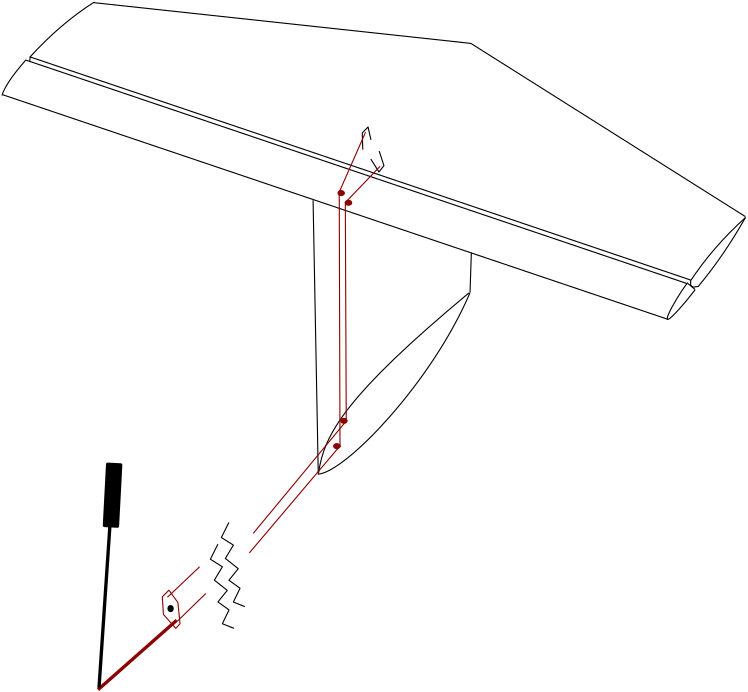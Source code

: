 <?xml version="1.0"?>
<!DOCTYPE ipe SYSTEM "ipe.dtd">
<ipe version="70218" creator="Ipe 7.2.26">
<info created="D:20221111214150" modified="D:20221111220624"/>
<ipestyle name="basic">
<symbol name="arrow/arc(spx)">
<path stroke="sym-stroke" fill="sym-stroke" pen="sym-pen">
0 0 m
-1 0.333 l
-1 -0.333 l
h
</path>
</symbol>
<symbol name="arrow/farc(spx)">
<path stroke="sym-stroke" fill="white" pen="sym-pen">
0 0 m
-1 0.333 l
-1 -0.333 l
h
</path>
</symbol>
<symbol name="arrow/ptarc(spx)">
<path stroke="sym-stroke" fill="sym-stroke" pen="sym-pen">
0 0 m
-1 0.333 l
-0.8 0 l
-1 -0.333 l
h
</path>
</symbol>
<symbol name="arrow/fptarc(spx)">
<path stroke="sym-stroke" fill="white" pen="sym-pen">
0 0 m
-1 0.333 l
-0.8 0 l
-1 -0.333 l
h
</path>
</symbol>
<symbol name="mark/circle(sx)" transformations="translations">
<path fill="sym-stroke">
0.6 0 0 0.6 0 0 e
0.4 0 0 0.4 0 0 e
</path>
</symbol>
<symbol name="mark/disk(sx)" transformations="translations">
<path fill="sym-stroke">
0.6 0 0 0.6 0 0 e
</path>
</symbol>
<symbol name="mark/fdisk(sfx)" transformations="translations">
<group>
<path fill="sym-fill">
0.5 0 0 0.5 0 0 e
</path>
<path fill="sym-stroke" fillrule="eofill">
0.6 0 0 0.6 0 0 e
0.4 0 0 0.4 0 0 e
</path>
</group>
</symbol>
<symbol name="mark/box(sx)" transformations="translations">
<path fill="sym-stroke" fillrule="eofill">
-0.6 -0.6 m
0.6 -0.6 l
0.6 0.6 l
-0.6 0.6 l
h
-0.4 -0.4 m
0.4 -0.4 l
0.4 0.4 l
-0.4 0.4 l
h
</path>
</symbol>
<symbol name="mark/square(sx)" transformations="translations">
<path fill="sym-stroke">
-0.6 -0.6 m
0.6 -0.6 l
0.6 0.6 l
-0.6 0.6 l
h
</path>
</symbol>
<symbol name="mark/fsquare(sfx)" transformations="translations">
<group>
<path fill="sym-fill">
-0.5 -0.5 m
0.5 -0.5 l
0.5 0.5 l
-0.5 0.5 l
h
</path>
<path fill="sym-stroke" fillrule="eofill">
-0.6 -0.6 m
0.6 -0.6 l
0.6 0.6 l
-0.6 0.6 l
h
-0.4 -0.4 m
0.4 -0.4 l
0.4 0.4 l
-0.4 0.4 l
h
</path>
</group>
</symbol>
<symbol name="mark/cross(sx)" transformations="translations">
<group>
<path fill="sym-stroke">
-0.43 -0.57 m
0.57 0.43 l
0.43 0.57 l
-0.57 -0.43 l
h
</path>
<path fill="sym-stroke">
-0.43 0.57 m
0.57 -0.43 l
0.43 -0.57 l
-0.57 0.43 l
h
</path>
</group>
</symbol>
<symbol name="arrow/fnormal(spx)">
<path stroke="sym-stroke" fill="white" pen="sym-pen">
0 0 m
-1 0.333 l
-1 -0.333 l
h
</path>
</symbol>
<symbol name="arrow/pointed(spx)">
<path stroke="sym-stroke" fill="sym-stroke" pen="sym-pen">
0 0 m
-1 0.333 l
-0.8 0 l
-1 -0.333 l
h
</path>
</symbol>
<symbol name="arrow/fpointed(spx)">
<path stroke="sym-stroke" fill="white" pen="sym-pen">
0 0 m
-1 0.333 l
-0.8 0 l
-1 -0.333 l
h
</path>
</symbol>
<symbol name="arrow/linear(spx)">
<path stroke="sym-stroke" pen="sym-pen">
-1 0.333 m
0 0 l
-1 -0.333 l
</path>
</symbol>
<symbol name="arrow/fdouble(spx)">
<path stroke="sym-stroke" fill="white" pen="sym-pen">
0 0 m
-1 0.333 l
-1 -0.333 l
h
-1 0 m
-2 0.333 l
-2 -0.333 l
h
</path>
</symbol>
<symbol name="arrow/double(spx)">
<path stroke="sym-stroke" fill="sym-stroke" pen="sym-pen">
0 0 m
-1 0.333 l
-1 -0.333 l
h
-1 0 m
-2 0.333 l
-2 -0.333 l
h
</path>
</symbol>
<symbol name="arrow/mid-normal(spx)">
<path stroke="sym-stroke" fill="sym-stroke" pen="sym-pen">
0.5 0 m
-0.5 0.333 l
-0.5 -0.333 l
h
</path>
</symbol>
<symbol name="arrow/mid-fnormal(spx)">
<path stroke="sym-stroke" fill="white" pen="sym-pen">
0.5 0 m
-0.5 0.333 l
-0.5 -0.333 l
h
</path>
</symbol>
<symbol name="arrow/mid-pointed(spx)">
<path stroke="sym-stroke" fill="sym-stroke" pen="sym-pen">
0.5 0 m
-0.5 0.333 l
-0.3 0 l
-0.5 -0.333 l
h
</path>
</symbol>
<symbol name="arrow/mid-fpointed(spx)">
<path stroke="sym-stroke" fill="white" pen="sym-pen">
0.5 0 m
-0.5 0.333 l
-0.3 0 l
-0.5 -0.333 l
h
</path>
</symbol>
<symbol name="arrow/mid-double(spx)">
<path stroke="sym-stroke" fill="sym-stroke" pen="sym-pen">
1 0 m
0 0.333 l
0 -0.333 l
h
0 0 m
-1 0.333 l
-1 -0.333 l
h
</path>
</symbol>
<symbol name="arrow/mid-fdouble(spx)">
<path stroke="sym-stroke" fill="white" pen="sym-pen">
1 0 m
0 0.333 l
0 -0.333 l
h
0 0 m
-1 0.333 l
-1 -0.333 l
h
</path>
</symbol>
<anglesize name="22.5 deg" value="22.5"/>
<anglesize name="30 deg" value="30"/>
<anglesize name="45 deg" value="45"/>
<anglesize name="60 deg" value="60"/>
<anglesize name="90 deg" value="90"/>
<arrowsize name="large" value="10"/>
<arrowsize name="small" value="5"/>
<arrowsize name="tiny" value="3"/>
<color name="blue" value="0 0 1"/>
<color name="brown" value="0.647 0.165 0.165"/>
<color name="darkblue" value="0 0 0.545"/>
<color name="darkcyan" value="0 0.545 0.545"/>
<color name="darkgray" value="0.663"/>
<color name="darkgreen" value="0 0.392 0"/>
<color name="darkmagenta" value="0.545 0 0.545"/>
<color name="darkorange" value="1 0.549 0"/>
<color name="darkred" value="0.545 0 0"/>
<color name="gold" value="1 0.843 0"/>
<color name="gray" value="0.745"/>
<color name="green" value="0 1 0"/>
<color name="lightblue" value="0.678 0.847 0.902"/>
<color name="lightcyan" value="0.878 1 1"/>
<color name="lightgray" value="0.827"/>
<color name="lightgreen" value="0.565 0.933 0.565"/>
<color name="lightyellow" value="1 1 0.878"/>
<color name="navy" value="0 0 0.502"/>
<color name="orange" value="1 0.647 0"/>
<color name="pink" value="1 0.753 0.796"/>
<color name="purple" value="0.627 0.125 0.941"/>
<color name="red" value="1 0 0"/>
<color name="seagreen" value="0.18 0.545 0.341"/>
<color name="turquoise" value="0.251 0.878 0.816"/>
<color name="violet" value="0.933 0.51 0.933"/>
<color name="yellow" value="1 1 0"/>
<dashstyle name="dash dot dotted" value="[4 2 1 2 1 2] 0"/>
<dashstyle name="dash dotted" value="[4 2 1 2] 0"/>
<dashstyle name="dashed" value="[4] 0"/>
<dashstyle name="dotted" value="[1 3] 0"/>
<gridsize name="10 pts (~3.5 mm)" value="10"/>
<gridsize name="14 pts (~5 mm)" value="14"/>
<gridsize name="16 pts (~6 mm)" value="16"/>
<gridsize name="20 pts (~7 mm)" value="20"/>
<gridsize name="28 pts (~10 mm)" value="28"/>
<gridsize name="32 pts (~12 mm)" value="32"/>
<gridsize name="4 pts" value="4"/>
<gridsize name="56 pts (~20 mm)" value="56"/>
<gridsize name="8 pts (~3 mm)" value="8"/>
<opacity name="10%" value="0.1"/>
<opacity name="30%" value="0.3"/>
<opacity name="50%" value="0.5"/>
<opacity name="75%" value="0.75"/>
<pen name="fat" value="1.2"/>
<pen name="heavier" value="0.8"/>
<pen name="ultrafat" value="2"/>
<symbolsize name="large" value="5"/>
<symbolsize name="small" value="2"/>
<symbolsize name="tiny" value="1.1"/>
<textsize name="Huge" value="\Huge"/>
<textsize name="LARGE" value="\LARGE"/>
<textsize name="Large" value="\Large"/>
<textsize name="footnote" value="\footnotesize"/>
<textsize name="huge" value="\huge"/>
<textsize name="large" value="\large"/>
<textsize name="script" value="\scriptsize"/>
<textsize name="small" value="\small"/>
<textsize name="tiny" value="\tiny"/>
<textstyle name="center" begin="\begin{center}" end="\end{center}"/>
<textstyle name="item" begin="\begin{itemize}\item{}" end="\end{itemize}"/>
<textstyle name="itemize" begin="\begin{itemize}" end="\end{itemize}"/>
<tiling name="falling" angle="-60" step="4" width="1"/>
<tiling name="rising" angle="30" step="4" width="1"/>
</ipestyle>
<page>
<layer name="alpha"/>
<view layers="alpha" active="alpha"/>
<path layer="alpha" stroke="black">
360.682 511.733 m
356.831 506.647
347.832 496.61
353.543 508.291
358.119 514.578
357.888 514.066 c
</path>
<path stroke="black">
357.857 514.116 m
360.621 511.785 l
</path>
<path stroke="black">
358.949 514.806 m
367.156 527.228
378.846 537.738 c
</path>
<path stroke="black">
361.732 512.824 m
371.033 523.986
378.734 537.614 c
</path>
<path stroke="black">
359.062 514.894 m
359.029 513.395 l
359.862 512.629 l
361.86 512.896 l
</path>
<path stroke="black">
111.117 581.63 m
112.46 586.141
119.75 594.437 c
</path>
<path stroke="black">
121.149 595.414 m
132.175 607.535
144.414 615.306 c
</path>
<path stroke="black">
357.769 513.911 m
119.671 594.386 l
</path>
<path stroke="black">
121.287 595.581 m
121.12 593.94 l
</path>
<path stroke="black">
111.385 581.897 m
350.839 501.052 l
</path>
<path stroke="black">
144.1 615.055 m
279.91 600.389 l
378.747 538.03 l
</path>
<path stroke="black">
359.05 515.192 m
121.313 595.486 l
</path>
<path stroke="black">
223.126 543.926 m
224.998 445.127 l
</path>
<path stroke="black">
279.623 510.616 m
280.103 525.025 l
</path>
<path stroke="black">
225.106 445.336 m
234.744 446.139
265.631 477.902
279.581 510.526 c
</path>
<path stroke="black">
225.138 445.902 m
227.06 459.671
235.065 473.76
279.254 510.584 c
</path>
<path stroke="darkred">
232.937 455.632 m
200.172 416.958 l
</path>
<path stroke="darkred">
235.102 464.497 m
201.592 424.012 l
</path>
<path stroke="darkred">
232.818 455.008 m
232.541 546.903 l
</path>
<path stroke="darkred">
235.066 464.38 m
234.732 543.37 l
</path>
<path matrix="1 0 0 1 -5.0528 5.91547" stroke="black">
246.069 556.234 m
245.879 562.211 l
247.966 564.392 l
249.01 559.744 l
</path>
<path matrix="1 0 0 1 -4.28627 7.40236" stroke="black">
248.181 551.354 m
251.121 546.705 l
252.924 548.982 l
251.216 554.2 l
</path>
<path stroke="darkred">
232.468 546.684 m
242.004 568.388 l
</path>
<path stroke="darkred">
234.898 543.267 m
247.238 556.118 l
</path>
<path matrix="0.923077 0 0 0.714286 -19.512 141.101" stroke="darkred" fill="darkred">
1.23239 0 0 1.23239 273.807 567.55 e
</path>
<path matrix="0.923077 0 0 0.714286 -16.8705 137.616" stroke="darkred" fill="darkred">
1.23239 0 0 1.23239 273.807 567.55 e
</path>
<path matrix="0.923077 0 0 0.714286 -18.52 59.1173" stroke="darkred" fill="darkred">
1.23239 0 0 1.23239 273.807 567.55 e
</path>
<path matrix="0.923077 0 0 0.714286 -21.0812 50.0105" stroke="darkred" fill="darkred">
1.23239 0 0 1.23239 273.807 567.55 e
</path>
<path matrix="1 0 0 1 3.74398 0.831996" stroke="black">
189.079 427.101 m
186.357 421.658 l
190.68 418.936 l
187.798 414.133 l
192.441 410.45 l
189.079 406.288 l
193.081 403.406 l
190.68 398.442 l
194.682 396.841 l
194.522 397.001 l
</path>
<path matrix="1 0 0 1 -0.212267 -6.97771" stroke="black">
189.079 427.101 m
186.357 421.658 l
190.68 418.936 l
187.798 414.133 l
192.441 410.45 l
189.079 406.288 l
193.081 403.406 l
190.68 398.442 l
194.682 396.841 l
194.522 397.001 l
</path>
<path stroke="darkred">
171.333 403.64 m
168.848 401.152 l
169.246 394.818 l
173.705 389.79 l
175.223 391.498 l
174.464 399.087 l
171.238 403.545 l
</path>
<path stroke="darkred">
170.688 400.994 m
182.272 411.962 l
</path>
<path stroke="darkred">
174.262 392.367 m
184.491 402.349 l
</path>
<path matrix="1 0 0 1 -0.188239 0.365094" stroke="darkred" pen="fat">
174.217 392.349 m
145.897 367.344 l
</path>
<path stroke="black" pen="fat">
146.055 368.391 m
151.46 448.646 l
</path>
<path stroke="black" fill="black" pen="fat">
149.175 448.878 m
153.859 448.632 l
152.699 426.601 l
148.016 426.847 l
h
</path>
<path matrix="0.625 0 0 0.8 64.7162 79.0473" stroke="black" fill="black" pen="fat">
0.862673 0 0 0.862673 171.385 397.332 e
</path>
</page>
</ipe>
